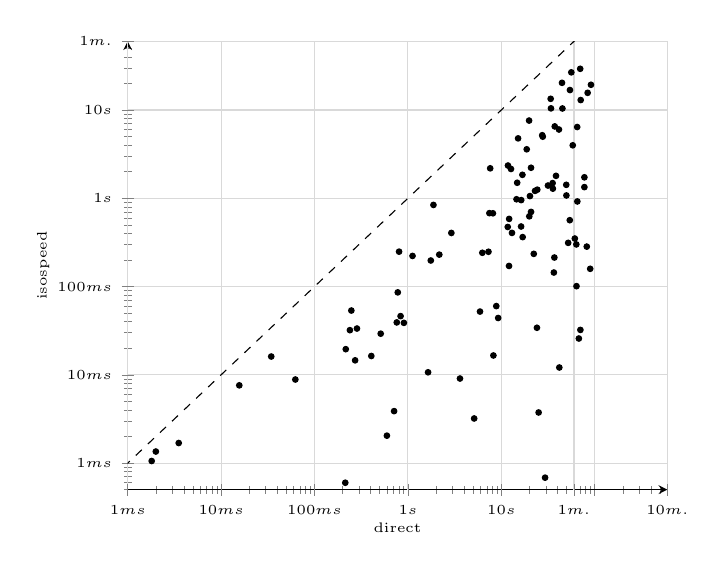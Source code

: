 \begin{tikzpicture}
\begin{axis}[
	font = \tiny,
	axis lines = left,
	axis lines = left,
	grid = major,
	grid style = {draw=gray!30},
	xmode = log,
	ymode = log,
	ymin = 0.5,
	ymax = 60000,
	xmin = 1,
	xmax = 600000,
	xlabel = {direct},
	ylabel = {isospeed},
	label shift = {-6pt},
	% log ticks with fixed point,
	xtick = {0.1, 1, 10, 100, 1000, 10000, 100000, 1000000, 10000000},
	ytick = {0.1, 1, 10, 100, 1000, 10000, 100000, 1000000, 10000000},
	xticklabels = \empty,
	yticklabels = \empty,
	extra x ticks = {0.1, 1, 10, 100, 1000, 10000, 60000, 600000, 1800000, 3600000},
	extra x tick labels = {$100 {\mu}s$, $1 ms$, $10 ms$, $100 ms$, $1 s$, $10 s$, $1 m.$, $10 m.$, $30 m.$, $1 h$},
	extra y ticks = {0.1, 1, 10, 100, 1000, 10000, 60000, 600000, 1800000, 3600000},
	extra y tick labels = {$100 {\mu}s$, $1 ms$, $10 ms$, $100 ms$, $1 s$, $10 s$, $1 m.$, $10 m.$, $30 m.$, $1 h$},
]
	\addplot [only marks, mark size=1pt] coordinates {
		(29449.079, 0.684)
		(14560.472, 975.312)
		(19856.56, 7596.914)
		(8842.377, 60.076)
		(239.447, 32.071)
		(1759.701, 197.435)
		(779.608, 85.95)
		(248.162, 53.51)
		(38548.195, 1796.013)
		(20834.667, 701.562)
		(7611.464, 2186.008)
		(272.371, 14.595)
		(22292.072, 234.726)
		(70319.501, 32.284)
		(11795.243, 2351.18)
		(804.817, 248.573)
		(67714.817, 25.793)
		(9260.07, 44.051)
		(70870.228, 12977.99)
		(41457.506, 6017.332)
		(63894.237, 101.067)
		(1645.237, 10.684)
		(37377.938, 6524.45)
		(56227.112, 26734.121)
		(5919.279, 52.078)
		(34.422, 16.124)
		(11729.604, 473.556)
		(406.096, 16.349)
		(44692.628, 20327.733)
		(82294.302, 283.593)
		(61300.004, 350.15)
		(6267.376, 241.429)
		(35471.532, 1486.775)
		(19952.113, 624.981)
		(41842.096, 12.111)
		(5126.142, 3.203)
		(18733.017, 3590.157)
		(2.001, 1.352)
		(20820.072, 2218.223)
		(12704.917, 2148.91)
		(27442.219, 5183.706)
		(58273.014, 3985.274)
		(16342.184, 953.948)
		(22992.949, 1213.543)
		(760.834, 39.246)
		(13018.876, 405.572)
		(14802.055, 1499.967)
		(15.662, 7.603)
		(835.157, 46.254)
		(62.386, 8.851)
		(45148.395, 10415.27)
		(3.52, 1.689)
		(906.421, 38.813)
		(16306.022, 479.189)
		(54369.271, 16848.611)
		(2921.417, 405.057)
		(7461.328, 678.91)
		(2169.474, 230.084)
		(16845.254, 1845.233)
		(8235.593, 16.569)
		(65004.001, 6420.164)
		(37039.614, 213.334)
		(216.299, 19.529)
		(1121.376, 222.394)
		(1.806, 1.056)
		(34043.643, 10445.091)
		(213.672, 0.599)
		(84108.136, 15663.757)
		(52034.556, 312.764)
		(12106.331, 171.212)
		(596.058, 2.046)
		(49810.515, 1077.186)
		(8137.497, 676.203)
		(511.819, 29.255)
		(24091.721, 34.136)
		(70006.776, 29319.25)
		(77637.074, 1729.319)
		(65233.266, 921.045)
		(89532.567, 158.919)
		(31613.659, 1395.175)
		(35688.442, 1285.986)
		(1878.697, 841.314)
		(24304.109, 1252.237)
		(12142.403, 584.316)
		(25112.634, 3.746)
		(77629.11, 1338.787)
		(16941.673, 363.429)
		(284.968, 33.457)
		(33802.633, 13406.663)
		(27811.364, 4990.491)
		(15138.975, 4773.847)
		(54142.253, 564.852)
		(7295.335, 247.923)
		(3612.572, 9.079)
		(711.928, 3.88)
		(20278.578, 1059.381)
		(63614.012, 300.262)
		(36571.581, 144.269)
		(49638.55, 1421.576)
		(91293.876, 19326.778)
	};
	\addplot+ [mark=none, black, dashed, domain=0.5:600000] {x};
\end{axis}
\end{tikzpicture}
